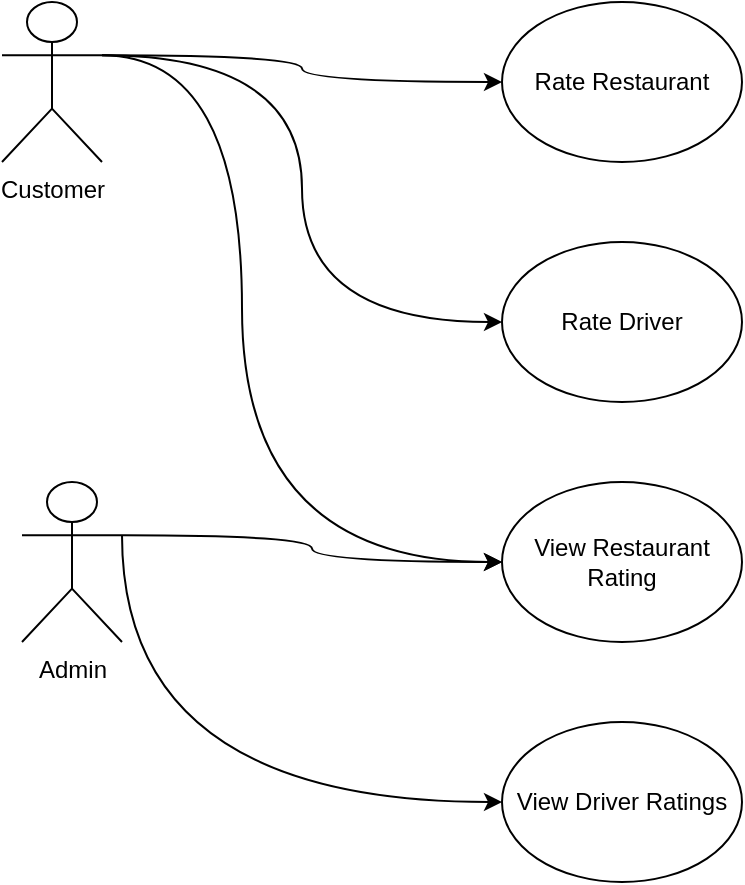 <mxfile version="13.10.9" type="device"><diagram id="XnjOM1vQ2MI0f7nDIyJs" name="Page-1"><mxGraphModel dx="886" dy="445" grid="1" gridSize="10" guides="1" tooltips="1" connect="1" arrows="1" fold="1" page="1" pageScale="1" pageWidth="850" pageHeight="1100" math="0" shadow="0"><root><mxCell id="0"/><mxCell id="1" parent="0"/><mxCell id="3Ap7dWJxIPxC18Da83SZ-11" style="edgeStyle=orthogonalEdgeStyle;curved=1;orthogonalLoop=1;jettySize=auto;html=1;exitX=1;exitY=0.333;exitDx=0;exitDy=0;exitPerimeter=0;entryX=0;entryY=0.5;entryDx=0;entryDy=0;" edge="1" parent="1" source="3Ap7dWJxIPxC18Da83SZ-2" target="3Ap7dWJxIPxC18Da83SZ-5"><mxGeometry relative="1" as="geometry"/></mxCell><mxCell id="3Ap7dWJxIPxC18Da83SZ-12" style="edgeStyle=orthogonalEdgeStyle;orthogonalLoop=1;jettySize=auto;html=1;exitX=1;exitY=0.333;exitDx=0;exitDy=0;exitPerimeter=0;entryX=0;entryY=0.5;entryDx=0;entryDy=0;curved=1;" edge="1" parent="1" source="3Ap7dWJxIPxC18Da83SZ-2" target="3Ap7dWJxIPxC18Da83SZ-7"><mxGeometry relative="1" as="geometry"/></mxCell><mxCell id="3Ap7dWJxIPxC18Da83SZ-13" style="edgeStyle=orthogonalEdgeStyle;curved=1;orthogonalLoop=1;jettySize=auto;html=1;exitX=1;exitY=0.333;exitDx=0;exitDy=0;exitPerimeter=0;entryX=0;entryY=0.5;entryDx=0;entryDy=0;" edge="1" parent="1" source="3Ap7dWJxIPxC18Da83SZ-2" target="3Ap7dWJxIPxC18Da83SZ-6"><mxGeometry relative="1" as="geometry"><Array as="points"><mxPoint x="250" y="67"/><mxPoint x="250" y="320"/></Array></mxGeometry></mxCell><mxCell id="3Ap7dWJxIPxC18Da83SZ-2" value="Customer" style="shape=umlActor;verticalLabelPosition=bottom;verticalAlign=top;html=1;outlineConnect=0;" vertex="1" parent="1"><mxGeometry x="130" y="40" width="50" height="80" as="geometry"/></mxCell><mxCell id="3Ap7dWJxIPxC18Da83SZ-9" style="edgeStyle=orthogonalEdgeStyle;orthogonalLoop=1;jettySize=auto;html=1;exitX=1;exitY=0.333;exitDx=0;exitDy=0;exitPerimeter=0;entryX=0;entryY=0.5;entryDx=0;entryDy=0;curved=1;" edge="1" parent="1" source="3Ap7dWJxIPxC18Da83SZ-3" target="3Ap7dWJxIPxC18Da83SZ-8"><mxGeometry relative="1" as="geometry"><Array as="points"><mxPoint x="190" y="440"/></Array></mxGeometry></mxCell><mxCell id="3Ap7dWJxIPxC18Da83SZ-10" style="edgeStyle=orthogonalEdgeStyle;orthogonalLoop=1;jettySize=auto;html=1;exitX=1;exitY=0.333;exitDx=0;exitDy=0;exitPerimeter=0;curved=1;" edge="1" parent="1" source="3Ap7dWJxIPxC18Da83SZ-3" target="3Ap7dWJxIPxC18Da83SZ-6"><mxGeometry relative="1" as="geometry"><Array as="points"><mxPoint x="285" y="307"/><mxPoint x="285" y="320"/></Array></mxGeometry></mxCell><mxCell id="3Ap7dWJxIPxC18Da83SZ-3" value="Admin" style="shape=umlActor;verticalLabelPosition=bottom;verticalAlign=top;html=1;outlineConnect=0;" vertex="1" parent="1"><mxGeometry x="140" y="280" width="50" height="80" as="geometry"/></mxCell><mxCell id="3Ap7dWJxIPxC18Da83SZ-5" value="Rate Restaurant" style="ellipse;whiteSpace=wrap;html=1;" vertex="1" parent="1"><mxGeometry x="380" y="40" width="120" height="80" as="geometry"/></mxCell><mxCell id="3Ap7dWJxIPxC18Da83SZ-6" value="View Restaurant Rating" style="ellipse;whiteSpace=wrap;html=1;" vertex="1" parent="1"><mxGeometry x="380" y="280" width="120" height="80" as="geometry"/></mxCell><mxCell id="3Ap7dWJxIPxC18Da83SZ-7" value="Rate Driver" style="ellipse;whiteSpace=wrap;html=1;" vertex="1" parent="1"><mxGeometry x="380" y="160" width="120" height="80" as="geometry"/></mxCell><mxCell id="3Ap7dWJxIPxC18Da83SZ-8" value="View Driver Ratings" style="ellipse;whiteSpace=wrap;html=1;" vertex="1" parent="1"><mxGeometry x="380" y="400" width="120" height="80" as="geometry"/></mxCell></root></mxGraphModel></diagram></mxfile>